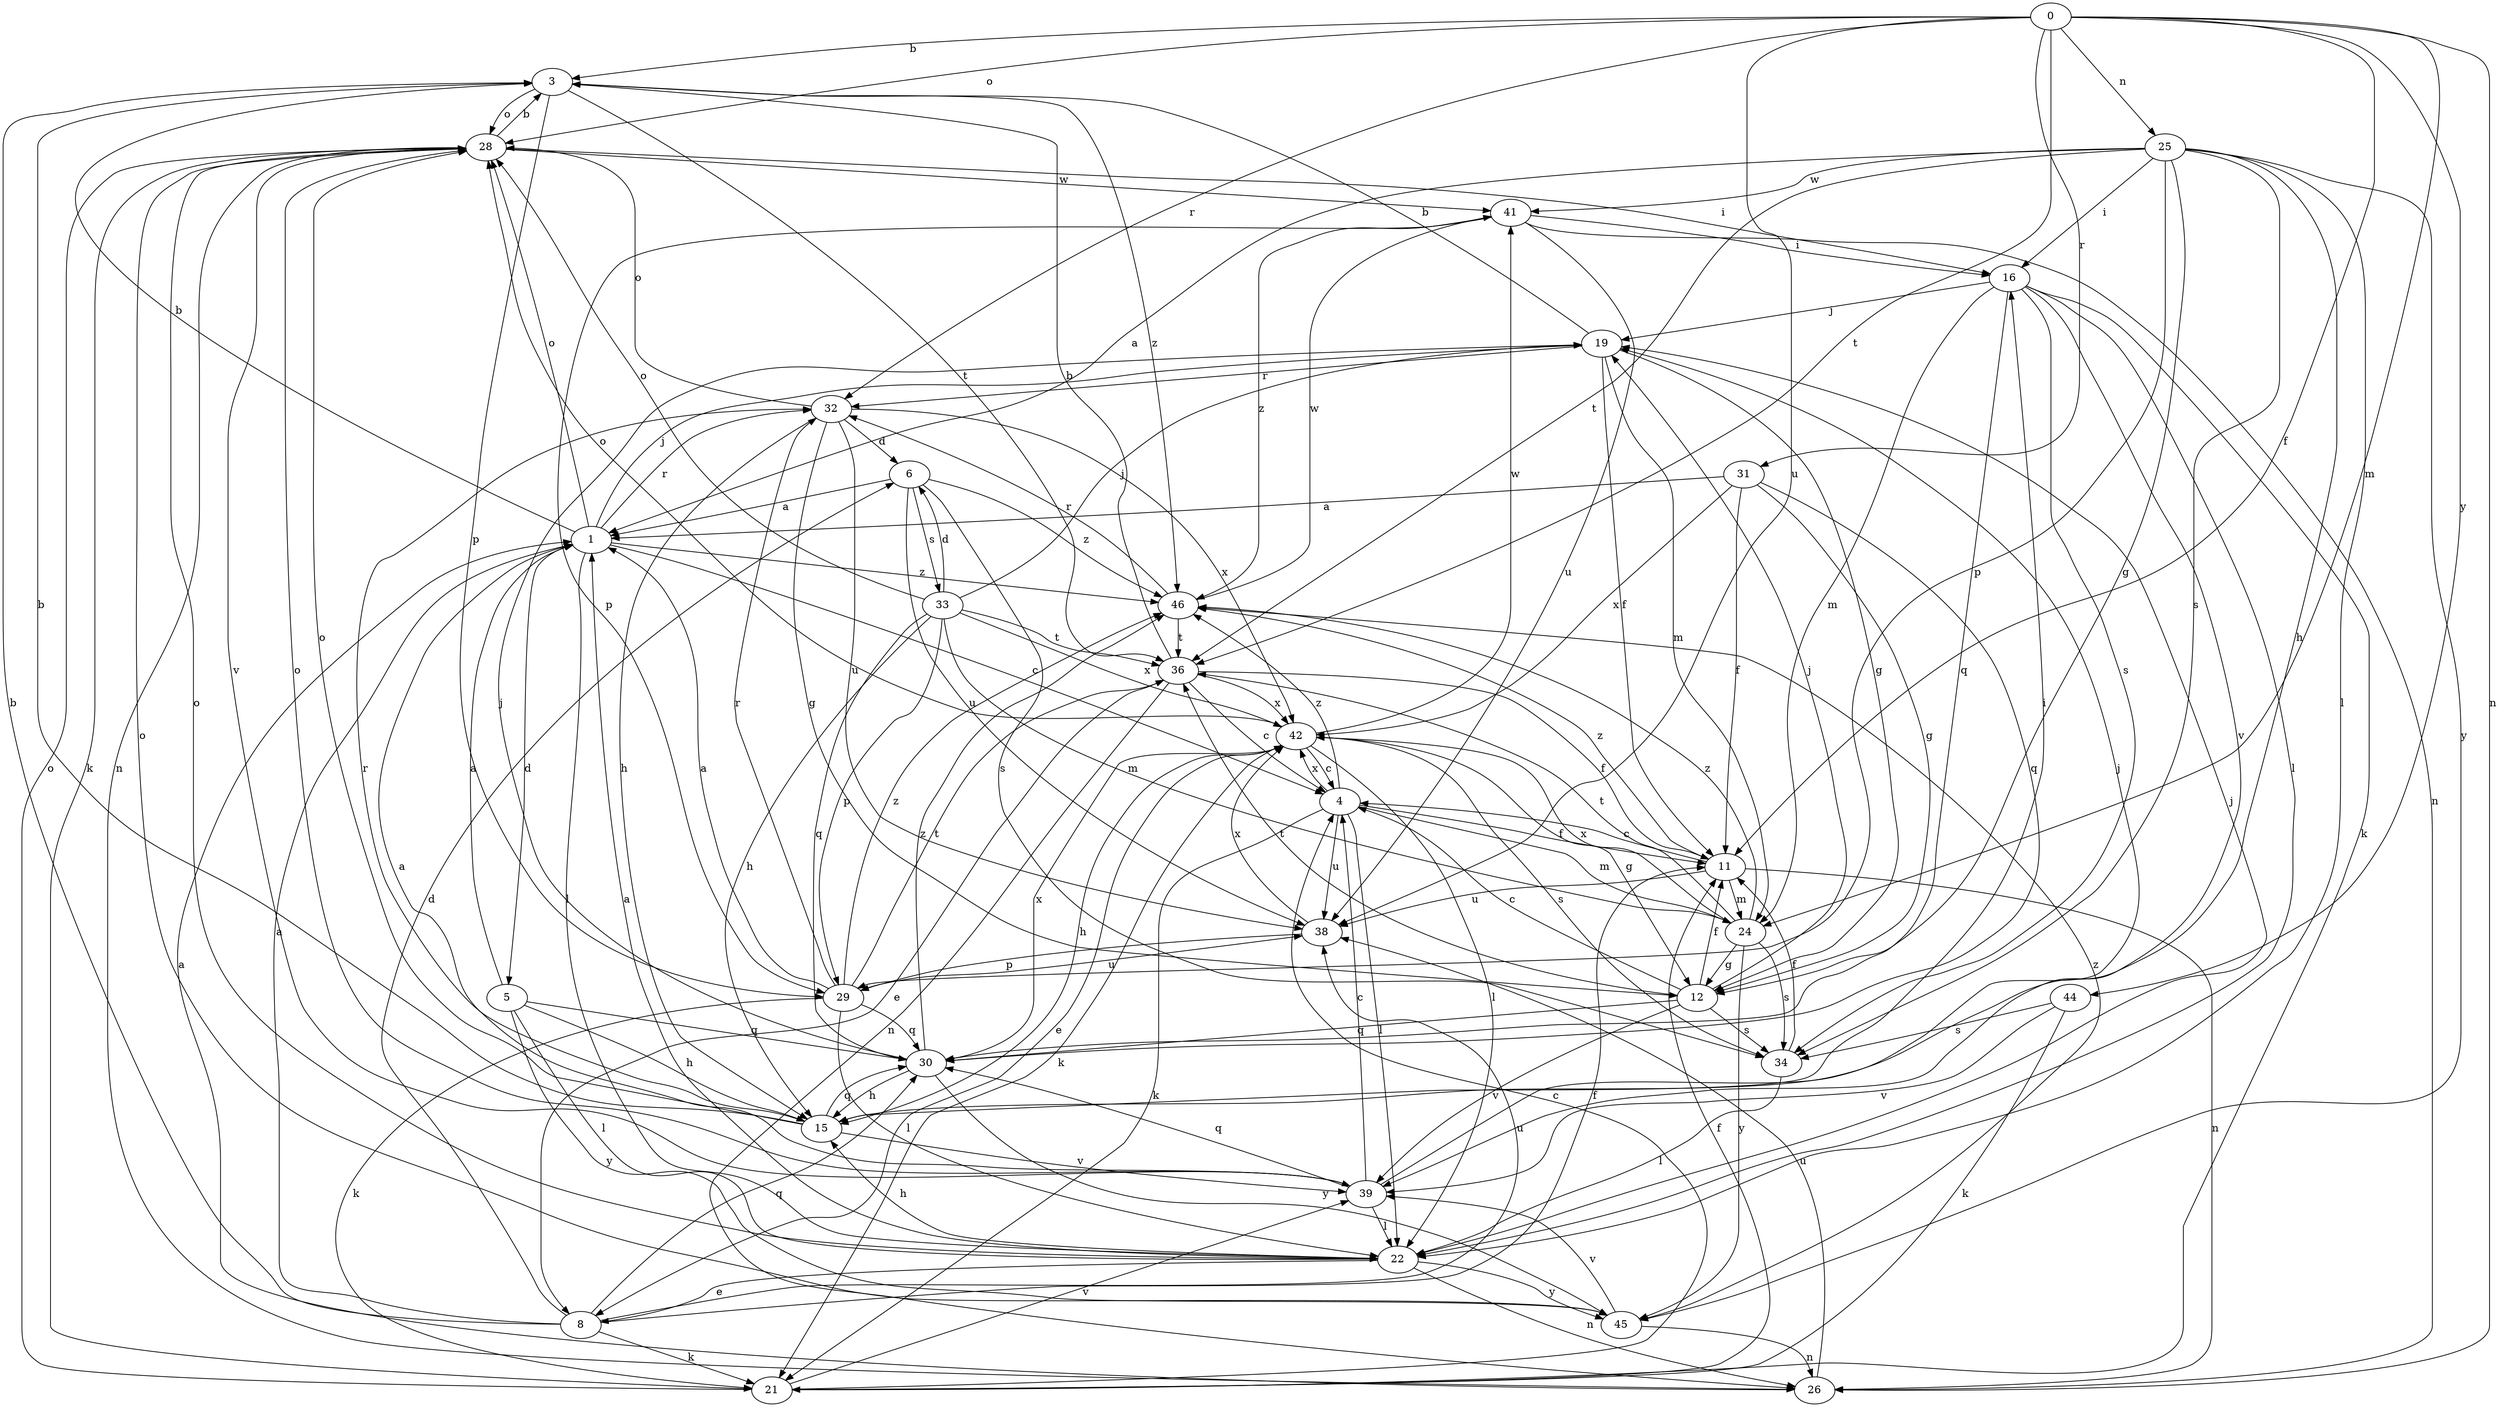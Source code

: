 strict digraph  {
0;
1;
3;
4;
5;
6;
8;
11;
12;
15;
16;
19;
21;
22;
24;
25;
26;
28;
29;
30;
31;
32;
33;
34;
36;
38;
39;
41;
42;
44;
45;
46;
0 -> 3  [label=b];
0 -> 11  [label=f];
0 -> 24  [label=m];
0 -> 25  [label=n];
0 -> 26  [label=n];
0 -> 28  [label=o];
0 -> 31  [label=r];
0 -> 32  [label=r];
0 -> 36  [label=t];
0 -> 38  [label=u];
0 -> 44  [label=y];
1 -> 3  [label=b];
1 -> 4  [label=c];
1 -> 5  [label=d];
1 -> 19  [label=j];
1 -> 22  [label=l];
1 -> 28  [label=o];
1 -> 32  [label=r];
1 -> 46  [label=z];
3 -> 28  [label=o];
3 -> 29  [label=p];
3 -> 36  [label=t];
3 -> 46  [label=z];
4 -> 11  [label=f];
4 -> 21  [label=k];
4 -> 22  [label=l];
4 -> 24  [label=m];
4 -> 38  [label=u];
4 -> 42  [label=x];
4 -> 46  [label=z];
5 -> 1  [label=a];
5 -> 15  [label=h];
5 -> 22  [label=l];
5 -> 30  [label=q];
5 -> 45  [label=y];
6 -> 1  [label=a];
6 -> 33  [label=s];
6 -> 34  [label=s];
6 -> 38  [label=u];
6 -> 46  [label=z];
8 -> 1  [label=a];
8 -> 3  [label=b];
8 -> 6  [label=d];
8 -> 11  [label=f];
8 -> 21  [label=k];
8 -> 30  [label=q];
8 -> 38  [label=u];
11 -> 4  [label=c];
11 -> 24  [label=m];
11 -> 26  [label=n];
11 -> 38  [label=u];
11 -> 46  [label=z];
12 -> 4  [label=c];
12 -> 11  [label=f];
12 -> 19  [label=j];
12 -> 30  [label=q];
12 -> 34  [label=s];
12 -> 36  [label=t];
12 -> 39  [label=v];
15 -> 3  [label=b];
15 -> 16  [label=i];
15 -> 28  [label=o];
15 -> 30  [label=q];
15 -> 32  [label=r];
15 -> 39  [label=v];
16 -> 19  [label=j];
16 -> 21  [label=k];
16 -> 22  [label=l];
16 -> 24  [label=m];
16 -> 30  [label=q];
16 -> 34  [label=s];
16 -> 39  [label=v];
19 -> 3  [label=b];
19 -> 11  [label=f];
19 -> 12  [label=g];
19 -> 24  [label=m];
19 -> 32  [label=r];
21 -> 4  [label=c];
21 -> 11  [label=f];
21 -> 28  [label=o];
21 -> 39  [label=v];
22 -> 1  [label=a];
22 -> 8  [label=e];
22 -> 15  [label=h];
22 -> 19  [label=j];
22 -> 26  [label=n];
22 -> 28  [label=o];
22 -> 45  [label=y];
24 -> 12  [label=g];
24 -> 34  [label=s];
24 -> 36  [label=t];
24 -> 42  [label=x];
24 -> 45  [label=y];
24 -> 46  [label=z];
25 -> 1  [label=a];
25 -> 12  [label=g];
25 -> 15  [label=h];
25 -> 16  [label=i];
25 -> 22  [label=l];
25 -> 29  [label=p];
25 -> 34  [label=s];
25 -> 36  [label=t];
25 -> 41  [label=w];
25 -> 45  [label=y];
26 -> 1  [label=a];
26 -> 38  [label=u];
28 -> 3  [label=b];
28 -> 16  [label=i];
28 -> 21  [label=k];
28 -> 26  [label=n];
28 -> 39  [label=v];
28 -> 41  [label=w];
29 -> 1  [label=a];
29 -> 21  [label=k];
29 -> 22  [label=l];
29 -> 30  [label=q];
29 -> 32  [label=r];
29 -> 36  [label=t];
29 -> 38  [label=u];
29 -> 46  [label=z];
30 -> 15  [label=h];
30 -> 19  [label=j];
30 -> 42  [label=x];
30 -> 45  [label=y];
30 -> 46  [label=z];
31 -> 1  [label=a];
31 -> 11  [label=f];
31 -> 12  [label=g];
31 -> 30  [label=q];
31 -> 42  [label=x];
32 -> 6  [label=d];
32 -> 12  [label=g];
32 -> 15  [label=h];
32 -> 28  [label=o];
32 -> 38  [label=u];
32 -> 42  [label=x];
33 -> 6  [label=d];
33 -> 15  [label=h];
33 -> 19  [label=j];
33 -> 24  [label=m];
33 -> 28  [label=o];
33 -> 29  [label=p];
33 -> 30  [label=q];
33 -> 36  [label=t];
33 -> 42  [label=x];
34 -> 11  [label=f];
34 -> 22  [label=l];
36 -> 3  [label=b];
36 -> 4  [label=c];
36 -> 8  [label=e];
36 -> 11  [label=f];
36 -> 26  [label=n];
36 -> 42  [label=x];
38 -> 29  [label=p];
38 -> 42  [label=x];
39 -> 1  [label=a];
39 -> 4  [label=c];
39 -> 19  [label=j];
39 -> 22  [label=l];
39 -> 28  [label=o];
39 -> 30  [label=q];
41 -> 16  [label=i];
41 -> 26  [label=n];
41 -> 29  [label=p];
41 -> 38  [label=u];
41 -> 46  [label=z];
42 -> 4  [label=c];
42 -> 8  [label=e];
42 -> 12  [label=g];
42 -> 15  [label=h];
42 -> 21  [label=k];
42 -> 22  [label=l];
42 -> 28  [label=o];
42 -> 34  [label=s];
42 -> 41  [label=w];
44 -> 21  [label=k];
44 -> 34  [label=s];
44 -> 39  [label=v];
45 -> 26  [label=n];
45 -> 28  [label=o];
45 -> 39  [label=v];
45 -> 46  [label=z];
46 -> 32  [label=r];
46 -> 36  [label=t];
46 -> 41  [label=w];
}
